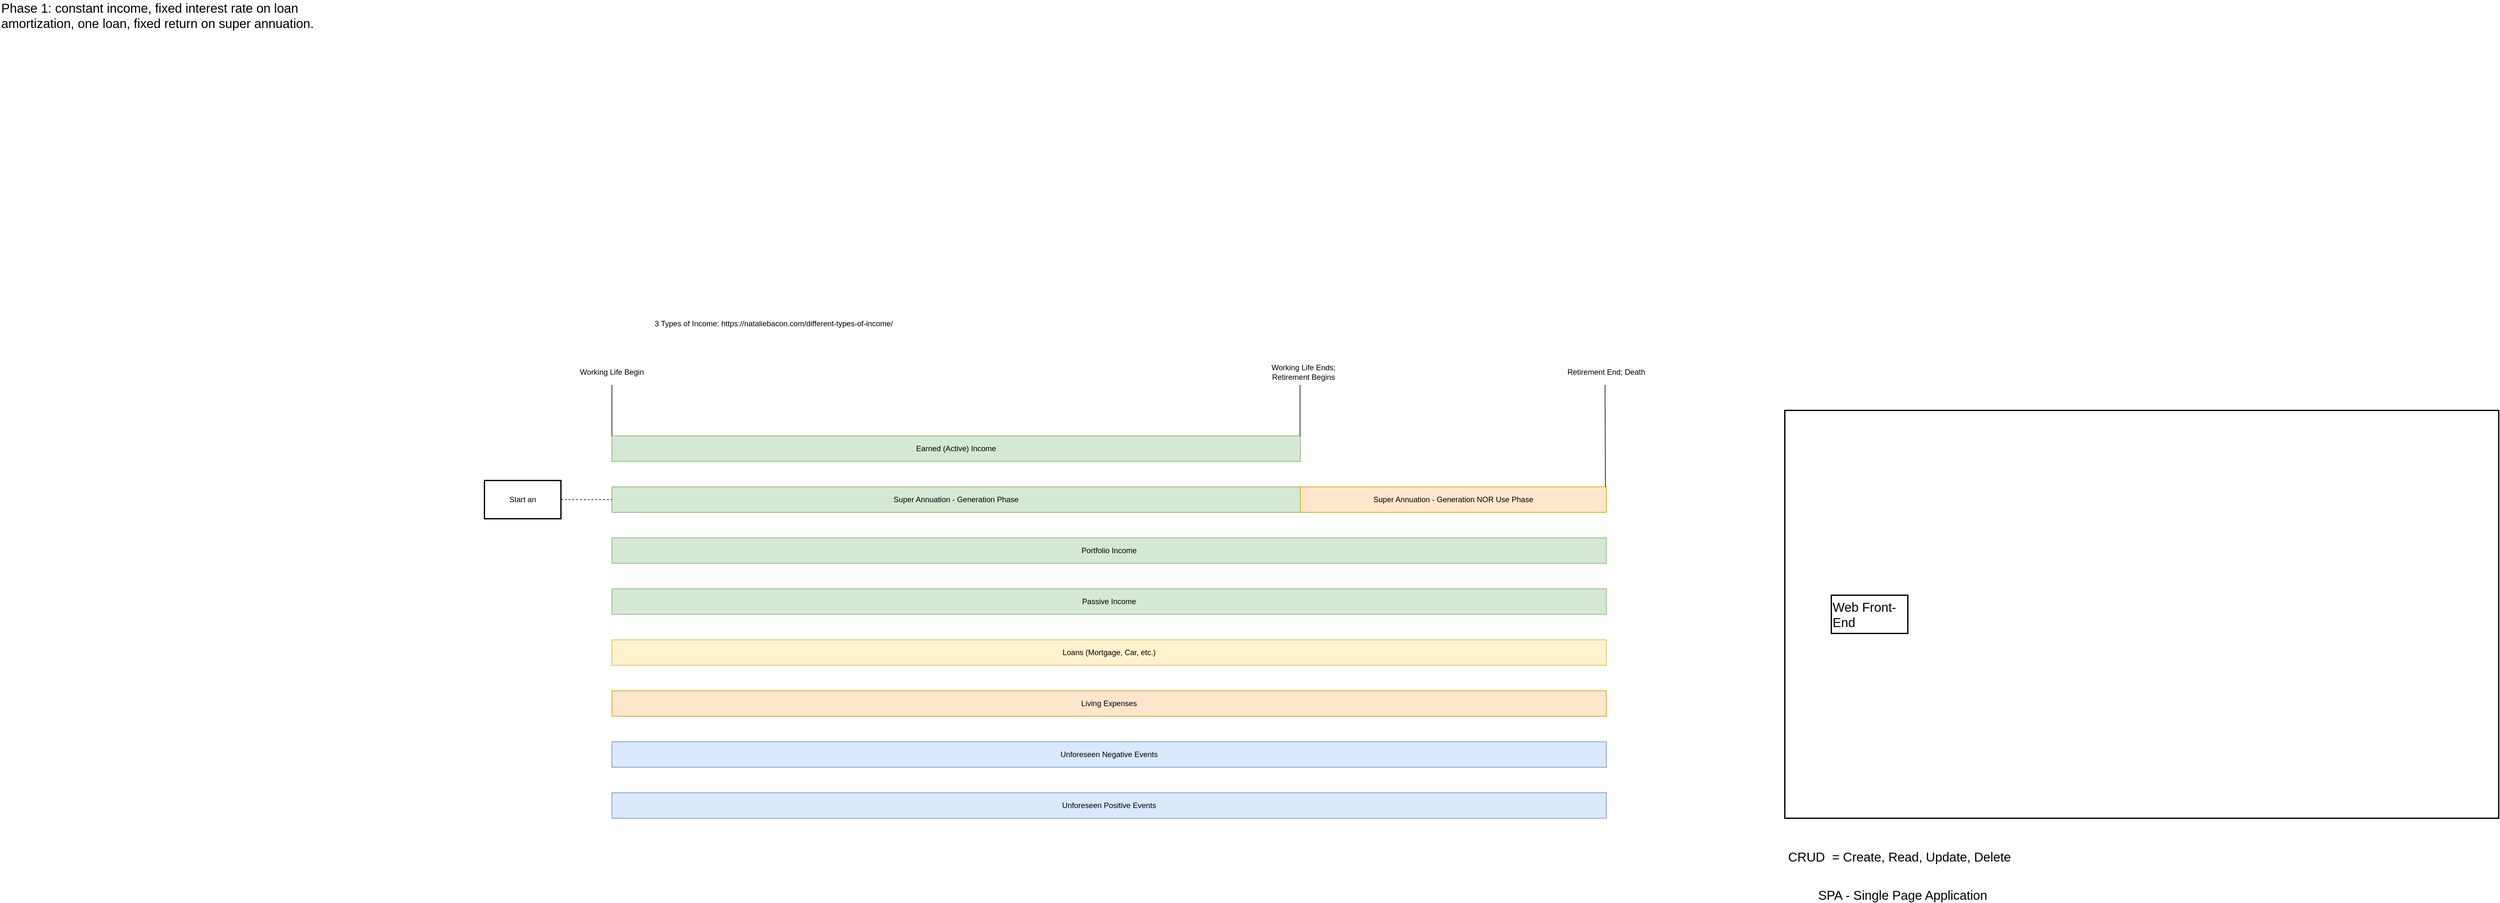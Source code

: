 <mxfile version="12.2.2" type="device" pages="1"><diagram id="VCYEPkUG2aABVz8C1PQe" name="Page-1"><mxGraphModel dx="2333" dy="3324" grid="1" gridSize="10" guides="1" tooltips="1" connect="1" arrows="1" fold="1" page="1" pageScale="1" pageWidth="1169" pageHeight="1654" math="0" shadow="0"><root><mxCell id="0"/><mxCell id="1" parent="0"/><mxCell id="FEeVAhBJJxdF7BG5kPbW-1" value="Earned (Active) Income" style="rounded=0;whiteSpace=wrap;html=1;fillColor=#d5e8d4;strokeColor=#82b366;" vertex="1" parent="1"><mxGeometry x="-160" y="720" width="1080" height="40" as="geometry"/></mxCell><mxCell id="FEeVAhBJJxdF7BG5kPbW-2" value="Super Annuation - Generation Phase" style="rounded=0;whiteSpace=wrap;html=1;fillColor=#d5e8d4;strokeColor=#82b366;" vertex="1" parent="1"><mxGeometry x="-160" y="800" width="1080" height="40" as="geometry"/></mxCell><mxCell id="FEeVAhBJJxdF7BG5kPbW-3" value="" style="endArrow=none;html=1;" edge="1" parent="1"><mxGeometry width="50" height="50" relative="1" as="geometry"><mxPoint x="-160" y="720" as="sourcePoint"/><mxPoint x="-160" y="640" as="targetPoint"/></mxGeometry></mxCell><mxCell id="FEeVAhBJJxdF7BG5kPbW-4" value="Working Life Begin" style="text;html=1;strokeColor=none;fillColor=none;align=center;verticalAlign=middle;whiteSpace=wrap;rounded=0;" vertex="1" parent="1"><mxGeometry x="-225" y="610" width="130" height="20" as="geometry"/></mxCell><mxCell id="FEeVAhBJJxdF7BG5kPbW-5" value="Working Life Ends; Retirement Begins" style="text;html=1;strokeColor=none;fillColor=none;align=center;verticalAlign=middle;whiteSpace=wrap;rounded=0;" vertex="1" parent="1"><mxGeometry x="860" y="610" width="130" height="20" as="geometry"/></mxCell><mxCell id="FEeVAhBJJxdF7BG5kPbW-6" value="" style="endArrow=none;html=1;" edge="1" parent="1"><mxGeometry width="50" height="50" relative="1" as="geometry"><mxPoint x="919.5" y="720" as="sourcePoint"/><mxPoint x="919.5" y="640" as="targetPoint"/></mxGeometry></mxCell><mxCell id="FEeVAhBJJxdF7BG5kPbW-7" value="Super Annuation - Generation NOR Use Phase" style="rounded=0;whiteSpace=wrap;html=1;fillColor=#ffe6cc;strokeColor=#d79b00;" vertex="1" parent="1"><mxGeometry x="920" y="800" width="480" height="40" as="geometry"/></mxCell><mxCell id="FEeVAhBJJxdF7BG5kPbW-8" value="Portfolio Income" style="rounded=0;whiteSpace=wrap;html=1;fillColor=#d5e8d4;strokeColor=#82b366;" vertex="1" parent="1"><mxGeometry x="-160" y="880" width="1560" height="40" as="geometry"/></mxCell><mxCell id="FEeVAhBJJxdF7BG5kPbW-9" value="Passive Income" style="rounded=0;whiteSpace=wrap;html=1;fillColor=#d5e8d4;strokeColor=#82b366;" vertex="1" parent="1"><mxGeometry x="-160" y="960" width="1560" height="40" as="geometry"/></mxCell><UserObject label="3 Types of Income: https://nataliebacon.com/different-types-of-income/" link="https://nataliebacon.com/different-types-of-income/" id="FEeVAhBJJxdF7BG5kPbW-10"><mxCell style="text;html=1;" vertex="1" parent="1"><mxGeometry x="-95" y="530" width="290" height="30" as="geometry"/></mxCell></UserObject><mxCell id="FEeVAhBJJxdF7BG5kPbW-11" value="Loans (Mortgage, Car, etc.)" style="rounded=0;whiteSpace=wrap;html=1;fillColor=#fff2cc;strokeColor=#d6b656;" vertex="1" parent="1"><mxGeometry x="-160" y="1040" width="1560" height="40" as="geometry"/></mxCell><mxCell id="FEeVAhBJJxdF7BG5kPbW-12" value="Living Expenses" style="rounded=0;whiteSpace=wrap;html=1;fillColor=#ffe6cc;strokeColor=#d79b00;" vertex="1" parent="1"><mxGeometry x="-160" y="1120" width="1560" height="40" as="geometry"/></mxCell><mxCell id="FEeVAhBJJxdF7BG5kPbW-13" value="Unforeseen Negative Events" style="rounded=0;whiteSpace=wrap;html=1;fillColor=#dae8fc;strokeColor=#6c8ebf;" vertex="1" parent="1"><mxGeometry x="-160" y="1200" width="1560" height="40" as="geometry"/></mxCell><mxCell id="FEeVAhBJJxdF7BG5kPbW-14" value="Unforeseen Positive Events" style="rounded=0;whiteSpace=wrap;html=1;fillColor=#dae8fc;strokeColor=#6c8ebf;" vertex="1" parent="1"><mxGeometry x="-160" y="1280" width="1560" height="40" as="geometry"/></mxCell><mxCell id="FEeVAhBJJxdF7BG5kPbW-16" value="" style="endArrow=none;html=1;" edge="1" parent="1"><mxGeometry width="50" height="50" relative="1" as="geometry"><mxPoint x="1398.5" y="800" as="sourcePoint"/><mxPoint x="1398" y="640" as="targetPoint"/></mxGeometry></mxCell><mxCell id="FEeVAhBJJxdF7BG5kPbW-17" value="Retirement End; Death" style="text;html=1;strokeColor=none;fillColor=none;align=center;verticalAlign=middle;whiteSpace=wrap;rounded=0;" vertex="1" parent="1"><mxGeometry x="1335" y="610" width="130" height="20" as="geometry"/></mxCell><mxCell id="FEeVAhBJJxdF7BG5kPbW-18" value="" style="endArrow=none;html=1;strokeWidth=1;entryX=0;entryY=0.5;entryDx=0;entryDy=0;dashed=1;" edge="1" parent="1" target="FEeVAhBJJxdF7BG5kPbW-2"><mxGeometry width="50" height="50" relative="1" as="geometry"><mxPoint x="-240" y="820" as="sourcePoint"/><mxPoint x="-180" y="800" as="targetPoint"/></mxGeometry></mxCell><mxCell id="FEeVAhBJJxdF7BG5kPbW-26" value="Start an" style="rounded=0;whiteSpace=wrap;html=1;strokeWidth=2;" vertex="1" parent="1"><mxGeometry x="-360" y="790" width="120" height="60" as="geometry"/></mxCell><mxCell id="FEeVAhBJJxdF7BG5kPbW-27" value="Phase 1: constant income, fixed interest rate on loan amortization, one loan, fixed return on super annuation." style="text;html=1;strokeColor=none;fillColor=none;align=left;verticalAlign=middle;whiteSpace=wrap;rounded=0;fontSize=20;" vertex="1" parent="1"><mxGeometry x="-1120" y="50" width="520" height="20" as="geometry"/></mxCell><mxCell id="FEeVAhBJJxdF7BG5kPbW-28" value="" style="rounded=0;whiteSpace=wrap;html=1;strokeWidth=2;fontSize=20;align=left;fillColor=none;" vertex="1" parent="1"><mxGeometry x="1680" y="680" width="1120" height="640" as="geometry"/></mxCell><mxCell id="FEeVAhBJJxdF7BG5kPbW-29" value="Web Front-End" style="rounded=0;whiteSpace=wrap;html=1;strokeWidth=2;fillColor=#ffffff;fontSize=20;align=left;" vertex="1" parent="1"><mxGeometry x="1753" y="970" width="120" height="60" as="geometry"/></mxCell><mxCell id="FEeVAhBJJxdF7BG5kPbW-30" value="CRUD&amp;nbsp; = Create, Read, Update, Delete" style="text;html=1;strokeColor=none;fillColor=none;align=center;verticalAlign=middle;whiteSpace=wrap;rounded=0;fontSize=20;" vertex="1" parent="1"><mxGeometry x="1680" y="1370" width="360" height="20" as="geometry"/></mxCell><mxCell id="FEeVAhBJJxdF7BG5kPbW-31" value="SPA - Single Page Application" style="text;html=1;strokeColor=none;fillColor=none;align=center;verticalAlign=middle;whiteSpace=wrap;rounded=0;fontSize=20;" vertex="1" parent="1"><mxGeometry x="1690" y="1430" width="350" height="20" as="geometry"/></mxCell></root></mxGraphModel></diagram></mxfile>